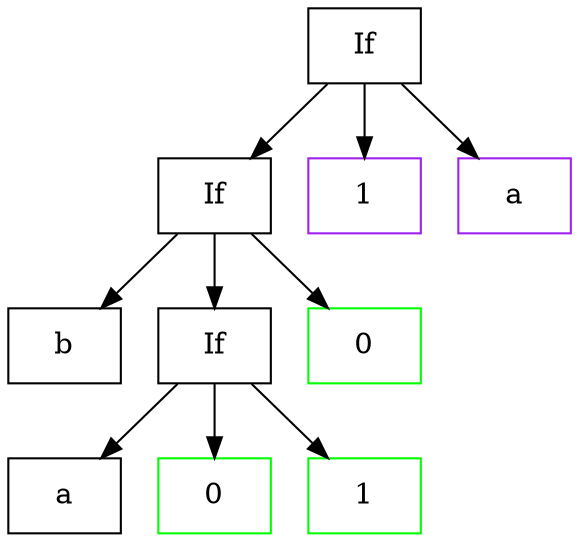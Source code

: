 
digraph G {
    node [shape="box"];
    n0 [label="If"];
    n0 -> n1;
    n1 [label="If"];
    n1 -> n2;
    n2 [label="b"];
    n1 -> n3;
    n3 [label="If"];
    n3 -> n4;
    n4 [label="a"];
    n3 -> n5;
    n5 [label="0" color="green"];
    n3 -> n6;
    n6 [label="1" color="green"];
    n1 -> n7;
    n7 [label="0" color="green"];
    n0 -> n8;
    n8 [label="1" color="purple"];
    n0 -> n9;
    n9 [label="a" color="purple"];
}

